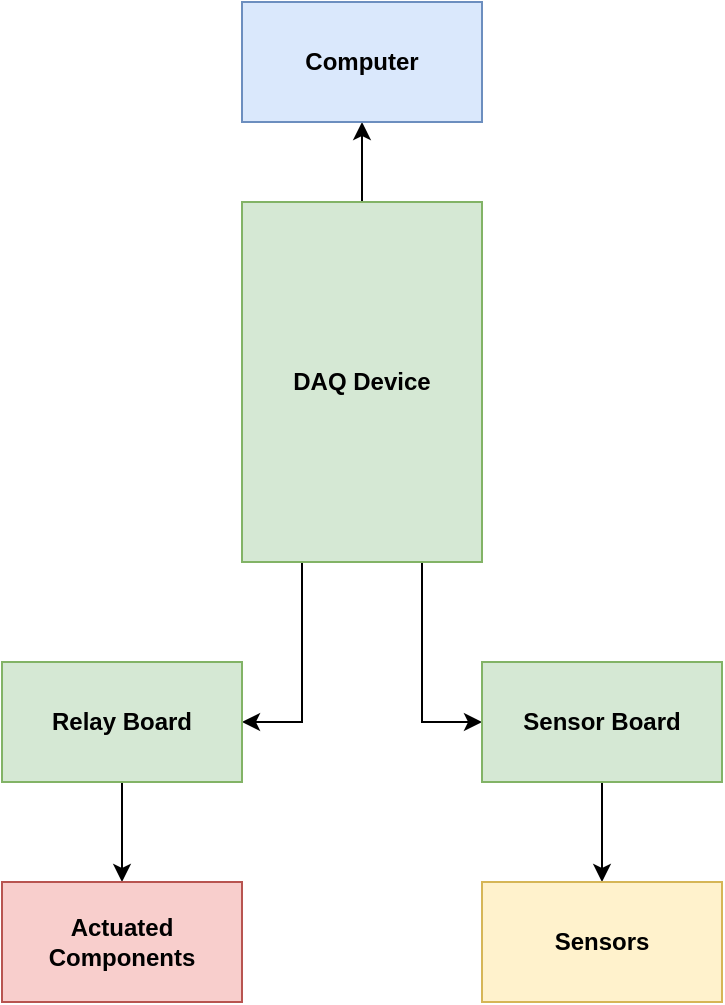 <mxfile version="19.0.3" type="device" pages="2"><diagram id="uFngkrI3V95N25q1ILQP" name="LabJack Replacement"><mxGraphModel dx="944" dy="677" grid="1" gridSize="10" guides="1" tooltips="1" connect="1" arrows="1" fold="1" page="1" pageScale="1" pageWidth="850" pageHeight="1100" math="0" shadow="0"><root><mxCell id="0"/><mxCell id="1" parent="0"/><mxCell id="X9vbCMHCeMg75Ji4r6r5-5" style="edgeStyle=orthogonalEdgeStyle;rounded=0;orthogonalLoop=1;jettySize=auto;html=1;exitX=0.25;exitY=1;exitDx=0;exitDy=0;entryX=1;entryY=0.5;entryDx=0;entryDy=0;" edge="1" parent="1" source="X9vbCMHCeMg75Ji4r6r5-1" target="X9vbCMHCeMg75Ji4r6r5-2"><mxGeometry relative="1" as="geometry"/></mxCell><mxCell id="X9vbCMHCeMg75Ji4r6r5-6" style="edgeStyle=orthogonalEdgeStyle;rounded=0;orthogonalLoop=1;jettySize=auto;html=1;exitX=0.75;exitY=1;exitDx=0;exitDy=0;entryX=0;entryY=0.5;entryDx=0;entryDy=0;" edge="1" parent="1" source="X9vbCMHCeMg75Ji4r6r5-1" target="X9vbCMHCeMg75Ji4r6r5-3"><mxGeometry relative="1" as="geometry"/></mxCell><mxCell id="X9vbCMHCeMg75Ji4r6r5-7" value="" style="edgeStyle=orthogonalEdgeStyle;rounded=0;orthogonalLoop=1;jettySize=auto;html=1;" edge="1" parent="1" source="X9vbCMHCeMg75Ji4r6r5-1" target="X9vbCMHCeMg75Ji4r6r5-4"><mxGeometry relative="1" as="geometry"/></mxCell><mxCell id="X9vbCMHCeMg75Ji4r6r5-1" value="&lt;b&gt;DAQ Device&lt;/b&gt;" style="rounded=0;whiteSpace=wrap;html=1;fillColor=#d5e8d4;strokeColor=#82b366;" vertex="1" parent="1"><mxGeometry x="320" y="220" width="120" height="180" as="geometry"/></mxCell><mxCell id="X9vbCMHCeMg75Ji4r6r5-11" value="" style="edgeStyle=orthogonalEdgeStyle;rounded=0;orthogonalLoop=1;jettySize=auto;html=1;" edge="1" parent="1" source="X9vbCMHCeMg75Ji4r6r5-2" target="X9vbCMHCeMg75Ji4r6r5-10"><mxGeometry relative="1" as="geometry"/></mxCell><mxCell id="X9vbCMHCeMg75Ji4r6r5-2" value="Relay Board" style="rounded=0;whiteSpace=wrap;html=1;fontStyle=1;fillColor=#d5e8d4;strokeColor=#82b366;" vertex="1" parent="1"><mxGeometry x="200" y="450" width="120" height="60" as="geometry"/></mxCell><mxCell id="X9vbCMHCeMg75Ji4r6r5-9" value="" style="edgeStyle=orthogonalEdgeStyle;rounded=0;orthogonalLoop=1;jettySize=auto;html=1;" edge="1" parent="1" source="X9vbCMHCeMg75Ji4r6r5-3" target="X9vbCMHCeMg75Ji4r6r5-8"><mxGeometry relative="1" as="geometry"/></mxCell><mxCell id="X9vbCMHCeMg75Ji4r6r5-3" value="Sensor Board" style="rounded=0;whiteSpace=wrap;html=1;fontStyle=1;fillColor=#d5e8d4;strokeColor=#82b366;" vertex="1" parent="1"><mxGeometry x="440" y="450" width="120" height="60" as="geometry"/></mxCell><mxCell id="X9vbCMHCeMg75Ji4r6r5-4" value="Computer" style="rounded=0;whiteSpace=wrap;html=1;fontStyle=1;fillColor=#dae8fc;strokeColor=#6c8ebf;" vertex="1" parent="1"><mxGeometry x="320" y="120" width="120" height="60" as="geometry"/></mxCell><mxCell id="X9vbCMHCeMg75Ji4r6r5-8" value="Sensors" style="whiteSpace=wrap;html=1;fillColor=#fff2cc;strokeColor=#d6b656;rounded=0;fontStyle=1;" vertex="1" parent="1"><mxGeometry x="440" y="560" width="120" height="60" as="geometry"/></mxCell><mxCell id="X9vbCMHCeMg75Ji4r6r5-10" value="Actuated Components" style="whiteSpace=wrap;html=1;fillColor=#f8cecc;strokeColor=#b85450;rounded=0;fontStyle=1;" vertex="1" parent="1"><mxGeometry x="200" y="560" width="120" height="60" as="geometry"/></mxCell></root></mxGraphModel></diagram><diagram name="Unified Board" id="g2ZQ-81Lsv5BaoZB_W2e"><mxGraphModel dx="989" dy="710" grid="1" gridSize="10" guides="1" tooltips="1" connect="1" arrows="1" fold="1" page="1" pageScale="1" pageWidth="850" pageHeight="1100" math="0" shadow="0"><root><mxCell id="YlX9OQJBWHv2vZmsAWhS-0"/><mxCell id="YlX9OQJBWHv2vZmsAWhS-1" parent="YlX9OQJBWHv2vZmsAWhS-0"/><mxCell id="YlX9OQJBWHv2vZmsAWhS-4" value="" style="edgeStyle=orthogonalEdgeStyle;rounded=0;orthogonalLoop=1;jettySize=auto;html=1;" edge="1" parent="YlX9OQJBWHv2vZmsAWhS-1" source="YlX9OQJBWHv2vZmsAWhS-5" target="YlX9OQJBWHv2vZmsAWhS-10"><mxGeometry relative="1" as="geometry"/></mxCell><mxCell id="JiCQfxsOJvE4VuLI4KVx-0" style="edgeStyle=orthogonalEdgeStyle;rounded=0;orthogonalLoop=1;jettySize=auto;html=1;exitX=0.25;exitY=1;exitDx=0;exitDy=0;entryX=1;entryY=0.5;entryDx=0;entryDy=0;" edge="1" parent="YlX9OQJBWHv2vZmsAWhS-1" source="YlX9OQJBWHv2vZmsAWhS-5" target="YlX9OQJBWHv2vZmsAWhS-12"><mxGeometry relative="1" as="geometry"/></mxCell><mxCell id="JiCQfxsOJvE4VuLI4KVx-1" style="edgeStyle=orthogonalEdgeStyle;rounded=0;orthogonalLoop=1;jettySize=auto;html=1;exitX=0.75;exitY=1;exitDx=0;exitDy=0;entryX=0;entryY=0.5;entryDx=0;entryDy=0;" edge="1" parent="YlX9OQJBWHv2vZmsAWhS-1" source="YlX9OQJBWHv2vZmsAWhS-5" target="YlX9OQJBWHv2vZmsAWhS-11"><mxGeometry relative="1" as="geometry"/></mxCell><mxCell id="YlX9OQJBWHv2vZmsAWhS-5" value="&lt;b&gt;Unified Board&lt;br&gt;&lt;br&gt;DAQ&lt;br&gt;Relays&lt;br&gt;Sensors&lt;br&gt;&lt;/b&gt;" style="rounded=0;whiteSpace=wrap;html=1;fillColor=#d5e8d4;strokeColor=#82b366;" vertex="1" parent="YlX9OQJBWHv2vZmsAWhS-1"><mxGeometry x="320" y="220" width="120" height="180" as="geometry"/></mxCell><mxCell id="YlX9OQJBWHv2vZmsAWhS-10" value="Computer" style="rounded=0;whiteSpace=wrap;html=1;fontStyle=1;fillColor=#dae8fc;strokeColor=#6c8ebf;" vertex="1" parent="YlX9OQJBWHv2vZmsAWhS-1"><mxGeometry x="320" y="120" width="120" height="60" as="geometry"/></mxCell><mxCell id="YlX9OQJBWHv2vZmsAWhS-11" value="Sensors" style="whiteSpace=wrap;html=1;fillColor=#fff2cc;strokeColor=#d6b656;rounded=0;fontStyle=1;" vertex="1" parent="YlX9OQJBWHv2vZmsAWhS-1"><mxGeometry x="440" y="440" width="120" height="60" as="geometry"/></mxCell><mxCell id="YlX9OQJBWHv2vZmsAWhS-12" value="Actuated Components" style="whiteSpace=wrap;html=1;fillColor=#f8cecc;strokeColor=#b85450;rounded=0;fontStyle=1;" vertex="1" parent="YlX9OQJBWHv2vZmsAWhS-1"><mxGeometry x="200" y="440" width="120" height="60" as="geometry"/></mxCell></root></mxGraphModel></diagram></mxfile>